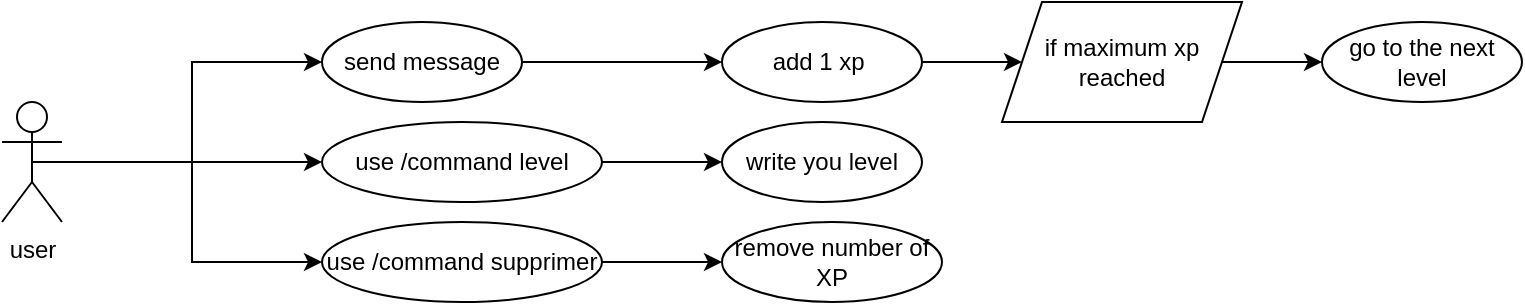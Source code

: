 <mxfile version="20.3.0" type="device"><diagram id="wtbBGX2udKiphbMl1DkJ" name="Page-1"><mxGraphModel dx="1038" dy="649" grid="1" gridSize="10" guides="1" tooltips="1" connect="1" arrows="1" fold="1" page="1" pageScale="1" pageWidth="850" pageHeight="1100" math="0" shadow="0"><root><mxCell id="0"/><mxCell id="1" parent="0"/><mxCell id="A3GmiMMtSJSTYSLM-cgZ-7" style="edgeStyle=orthogonalEdgeStyle;rounded=0;orthogonalLoop=1;jettySize=auto;html=1;exitX=0.5;exitY=0.5;exitDx=0;exitDy=0;exitPerimeter=0;entryX=0;entryY=0.5;entryDx=0;entryDy=0;" parent="1" source="A3GmiMMtSJSTYSLM-cgZ-1" target="A3GmiMMtSJSTYSLM-cgZ-4" edge="1"><mxGeometry relative="1" as="geometry"/></mxCell><mxCell id="A3GmiMMtSJSTYSLM-cgZ-8" style="edgeStyle=orthogonalEdgeStyle;rounded=0;orthogonalLoop=1;jettySize=auto;html=1;exitX=0.5;exitY=0.5;exitDx=0;exitDy=0;exitPerimeter=0;entryX=0;entryY=0.5;entryDx=0;entryDy=0;" parent="1" source="A3GmiMMtSJSTYSLM-cgZ-1" target="A3GmiMMtSJSTYSLM-cgZ-5" edge="1"><mxGeometry relative="1" as="geometry"/></mxCell><mxCell id="A3GmiMMtSJSTYSLM-cgZ-9" style="edgeStyle=orthogonalEdgeStyle;rounded=0;orthogonalLoop=1;jettySize=auto;html=1;exitX=0.5;exitY=0.5;exitDx=0;exitDy=0;exitPerimeter=0;entryX=0;entryY=0.5;entryDx=0;entryDy=0;" parent="1" source="A3GmiMMtSJSTYSLM-cgZ-1" target="A3GmiMMtSJSTYSLM-cgZ-6" edge="1"><mxGeometry relative="1" as="geometry"/></mxCell><mxCell id="A3GmiMMtSJSTYSLM-cgZ-1" value="user" style="shape=umlActor;verticalLabelPosition=bottom;verticalAlign=top;html=1;outlineConnect=0;" parent="1" vertex="1"><mxGeometry y="80" width="30" height="60" as="geometry"/></mxCell><mxCell id="A3GmiMMtSJSTYSLM-cgZ-11" style="edgeStyle=orthogonalEdgeStyle;rounded=0;orthogonalLoop=1;jettySize=auto;html=1;exitX=1;exitY=0.5;exitDx=0;exitDy=0;entryX=0;entryY=0.5;entryDx=0;entryDy=0;" parent="1" source="A3GmiMMtSJSTYSLM-cgZ-4" target="A3GmiMMtSJSTYSLM-cgZ-10" edge="1"><mxGeometry relative="1" as="geometry"/></mxCell><mxCell id="A3GmiMMtSJSTYSLM-cgZ-4" value="send message" style="ellipse;whiteSpace=wrap;html=1;align=center;newEdgeStyle={&quot;edgeStyle&quot;:&quot;entityRelationEdgeStyle&quot;,&quot;startArrow&quot;:&quot;none&quot;,&quot;endArrow&quot;:&quot;none&quot;,&quot;segment&quot;:10,&quot;curved&quot;:1};treeFolding=1;treeMoving=1;" parent="1" vertex="1"><mxGeometry x="160" y="40" width="100" height="40" as="geometry"/></mxCell><mxCell id="A3GmiMMtSJSTYSLM-cgZ-13" style="edgeStyle=orthogonalEdgeStyle;rounded=0;orthogonalLoop=1;jettySize=auto;html=1;exitX=1;exitY=0.5;exitDx=0;exitDy=0;entryX=0;entryY=0.5;entryDx=0;entryDy=0;" parent="1" source="A3GmiMMtSJSTYSLM-cgZ-5" target="A3GmiMMtSJSTYSLM-cgZ-12" edge="1"><mxGeometry relative="1" as="geometry"/></mxCell><mxCell id="A3GmiMMtSJSTYSLM-cgZ-5" value="use /command level" style="ellipse;whiteSpace=wrap;html=1;align=center;newEdgeStyle={&quot;edgeStyle&quot;:&quot;entityRelationEdgeStyle&quot;,&quot;startArrow&quot;:&quot;none&quot;,&quot;endArrow&quot;:&quot;none&quot;,&quot;segment&quot;:10,&quot;curved&quot;:1};treeFolding=1;treeMoving=1;" parent="1" vertex="1"><mxGeometry x="160" y="90" width="140" height="40" as="geometry"/></mxCell><mxCell id="swfGSiMz6kzH-PaXnRlu-7" style="edgeStyle=orthogonalEdgeStyle;rounded=0;orthogonalLoop=1;jettySize=auto;html=1;exitX=1;exitY=0.5;exitDx=0;exitDy=0;entryX=0;entryY=0.5;entryDx=0;entryDy=0;" edge="1" parent="1" source="A3GmiMMtSJSTYSLM-cgZ-6" target="swfGSiMz6kzH-PaXnRlu-6"><mxGeometry relative="1" as="geometry"/></mxCell><mxCell id="A3GmiMMtSJSTYSLM-cgZ-6" value="use /command supprimer" style="ellipse;whiteSpace=wrap;html=1;align=center;newEdgeStyle={&quot;edgeStyle&quot;:&quot;entityRelationEdgeStyle&quot;,&quot;startArrow&quot;:&quot;none&quot;,&quot;endArrow&quot;:&quot;none&quot;,&quot;segment&quot;:10,&quot;curved&quot;:1};treeFolding=1;treeMoving=1;" parent="1" vertex="1"><mxGeometry x="160" y="140" width="140" height="40" as="geometry"/></mxCell><mxCell id="swfGSiMz6kzH-PaXnRlu-2" style="edgeStyle=orthogonalEdgeStyle;rounded=0;orthogonalLoop=1;jettySize=auto;html=1;exitX=1;exitY=0.5;exitDx=0;exitDy=0;entryX=0;entryY=0.5;entryDx=0;entryDy=0;" edge="1" parent="1" source="A3GmiMMtSJSTYSLM-cgZ-10" target="A3GmiMMtSJSTYSLM-cgZ-15"><mxGeometry relative="1" as="geometry"/></mxCell><mxCell id="A3GmiMMtSJSTYSLM-cgZ-10" value="add 1 xp&amp;nbsp;" style="ellipse;whiteSpace=wrap;html=1;align=center;newEdgeStyle={&quot;edgeStyle&quot;:&quot;entityRelationEdgeStyle&quot;,&quot;startArrow&quot;:&quot;none&quot;,&quot;endArrow&quot;:&quot;none&quot;,&quot;segment&quot;:10,&quot;curved&quot;:1};treeFolding=1;treeMoving=1;" parent="1" vertex="1"><mxGeometry x="360" y="40" width="100" height="40" as="geometry"/></mxCell><mxCell id="A3GmiMMtSJSTYSLM-cgZ-12" value="write you level" style="ellipse;whiteSpace=wrap;html=1;align=center;newEdgeStyle={&quot;edgeStyle&quot;:&quot;entityRelationEdgeStyle&quot;,&quot;startArrow&quot;:&quot;none&quot;,&quot;endArrow&quot;:&quot;none&quot;,&quot;segment&quot;:10,&quot;curved&quot;:1};treeFolding=1;treeMoving=1;" parent="1" vertex="1"><mxGeometry x="360" y="90" width="100" height="40" as="geometry"/></mxCell><mxCell id="swfGSiMz6kzH-PaXnRlu-4" style="edgeStyle=orthogonalEdgeStyle;rounded=0;orthogonalLoop=1;jettySize=auto;html=1;exitX=1;exitY=0.5;exitDx=0;exitDy=0;entryX=0;entryY=0.5;entryDx=0;entryDy=0;" edge="1" parent="1" source="A3GmiMMtSJSTYSLM-cgZ-15" target="swfGSiMz6kzH-PaXnRlu-3"><mxGeometry relative="1" as="geometry"><Array as="points"><mxPoint x="630" y="60"/><mxPoint x="630" y="60"/></Array></mxGeometry></mxCell><mxCell id="A3GmiMMtSJSTYSLM-cgZ-15" value="if maximum xp reached" style="shape=parallelogram;perimeter=parallelogramPerimeter;whiteSpace=wrap;html=1;fixedSize=1;" parent="1" vertex="1"><mxGeometry x="500" y="30" width="120" height="60" as="geometry"/></mxCell><mxCell id="swfGSiMz6kzH-PaXnRlu-3" value="go to the next level" style="ellipse;whiteSpace=wrap;html=1;align=center;newEdgeStyle={&quot;edgeStyle&quot;:&quot;entityRelationEdgeStyle&quot;,&quot;startArrow&quot;:&quot;none&quot;,&quot;endArrow&quot;:&quot;none&quot;,&quot;segment&quot;:10,&quot;curved&quot;:1};treeFolding=1;treeMoving=1;" vertex="1" parent="1"><mxGeometry x="660" y="40" width="100" height="40" as="geometry"/></mxCell><mxCell id="swfGSiMz6kzH-PaXnRlu-6" value="remove number of XP" style="ellipse;whiteSpace=wrap;html=1;align=center;newEdgeStyle={&quot;edgeStyle&quot;:&quot;entityRelationEdgeStyle&quot;,&quot;startArrow&quot;:&quot;none&quot;,&quot;endArrow&quot;:&quot;none&quot;,&quot;segment&quot;:10,&quot;curved&quot;:1};treeFolding=1;treeMoving=1;" vertex="1" parent="1"><mxGeometry x="360" y="140" width="110" height="40" as="geometry"/></mxCell></root></mxGraphModel></diagram></mxfile>